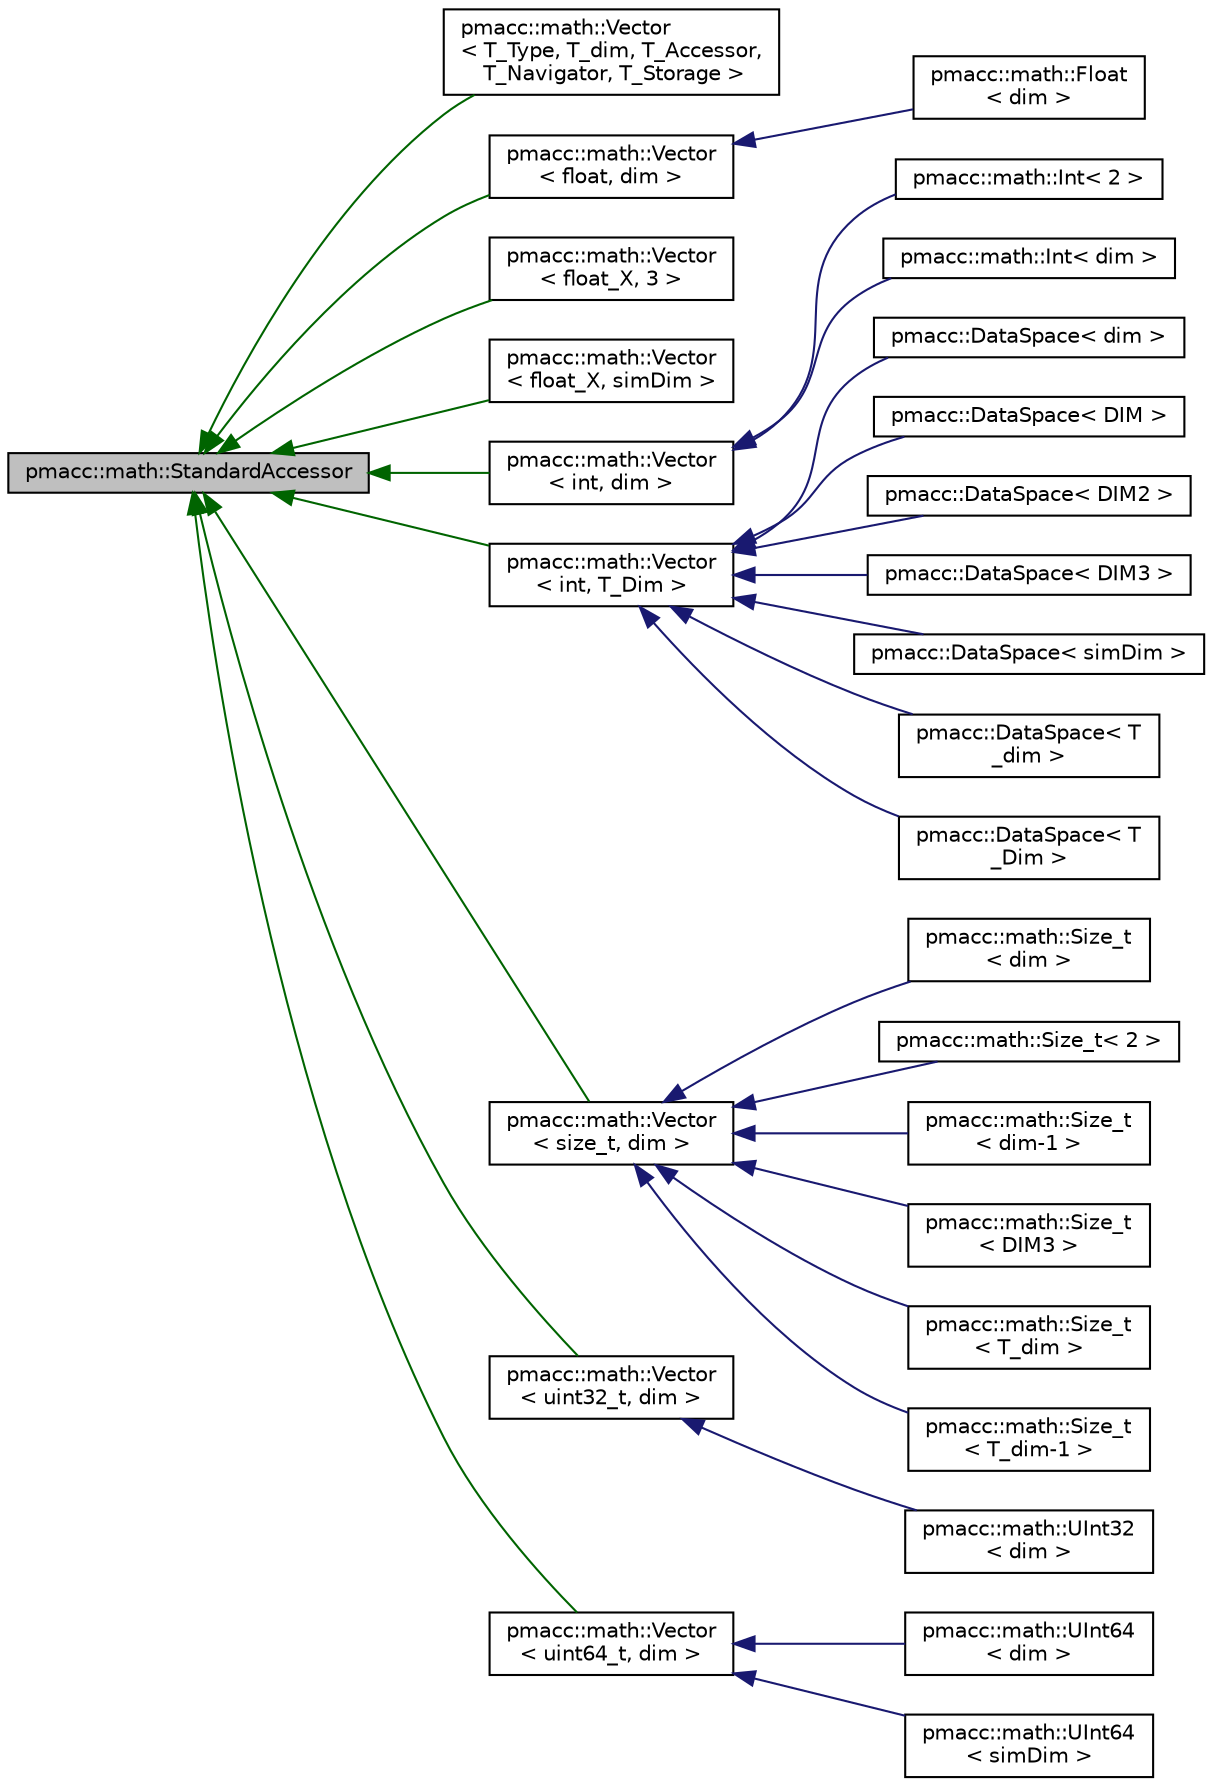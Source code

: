 digraph "pmacc::math::StandardAccessor"
{
 // LATEX_PDF_SIZE
  edge [fontname="Helvetica",fontsize="10",labelfontname="Helvetica",labelfontsize="10"];
  node [fontname="Helvetica",fontsize="10",shape=record];
  rankdir="LR";
  Node1 [label="pmacc::math::StandardAccessor",height=0.2,width=0.4,color="black", fillcolor="grey75", style="filled", fontcolor="black",tooltip=" "];
  Node1 -> Node2 [dir="back",color="darkgreen",fontsize="10",style="solid",fontname="Helvetica"];
  Node2 [label="pmacc::math::Vector\l\< T_Type, T_dim, T_Accessor,\l T_Navigator, T_Storage \>",height=0.2,width=0.4,color="black", fillcolor="white", style="filled",URL="$structpmacc_1_1math_1_1_vector.html",tooltip=" "];
  Node1 -> Node3 [dir="back",color="darkgreen",fontsize="10",style="solid",fontname="Helvetica"];
  Node3 [label="pmacc::math::Vector\l\< float, dim \>",height=0.2,width=0.4,color="black", fillcolor="white", style="filled",URL="$structpmacc_1_1math_1_1_vector.html",tooltip=" "];
  Node3 -> Node4 [dir="back",color="midnightblue",fontsize="10",style="solid",fontname="Helvetica"];
  Node4 [label="pmacc::math::Float\l\< dim \>",height=0.2,width=0.4,color="black", fillcolor="white", style="filled",URL="$structpmacc_1_1math_1_1_float.html",tooltip=" "];
  Node1 -> Node5 [dir="back",color="darkgreen",fontsize="10",style="solid",fontname="Helvetica"];
  Node5 [label="pmacc::math::Vector\l\< float_X, 3 \>",height=0.2,width=0.4,color="black", fillcolor="white", style="filled",URL="$structpmacc_1_1math_1_1_vector.html",tooltip=" "];
  Node1 -> Node6 [dir="back",color="darkgreen",fontsize="10",style="solid",fontname="Helvetica"];
  Node6 [label="pmacc::math::Vector\l\< float_X, simDim \>",height=0.2,width=0.4,color="black", fillcolor="white", style="filled",URL="$structpmacc_1_1math_1_1_vector.html",tooltip=" "];
  Node1 -> Node7 [dir="back",color="darkgreen",fontsize="10",style="solid",fontname="Helvetica"];
  Node7 [label="pmacc::math::Vector\l\< int, dim \>",height=0.2,width=0.4,color="black", fillcolor="white", style="filled",URL="$structpmacc_1_1math_1_1_vector.html",tooltip=" "];
  Node7 -> Node8 [dir="back",color="midnightblue",fontsize="10",style="solid",fontname="Helvetica"];
  Node8 [label="pmacc::math::Int\< 2 \>",height=0.2,width=0.4,color="black", fillcolor="white", style="filled",URL="$structpmacc_1_1math_1_1_int.html",tooltip=" "];
  Node7 -> Node9 [dir="back",color="midnightblue",fontsize="10",style="solid",fontname="Helvetica"];
  Node9 [label="pmacc::math::Int\< dim \>",height=0.2,width=0.4,color="black", fillcolor="white", style="filled",URL="$structpmacc_1_1math_1_1_int.html",tooltip=" "];
  Node1 -> Node10 [dir="back",color="darkgreen",fontsize="10",style="solid",fontname="Helvetica"];
  Node10 [label="pmacc::math::Vector\l\< int, T_Dim \>",height=0.2,width=0.4,color="black", fillcolor="white", style="filled",URL="$structpmacc_1_1math_1_1_vector.html",tooltip=" "];
  Node10 -> Node11 [dir="back",color="midnightblue",fontsize="10",style="solid",fontname="Helvetica"];
  Node11 [label="pmacc::DataSpace\< dim \>",height=0.2,width=0.4,color="black", fillcolor="white", style="filled",URL="$classpmacc_1_1_data_space.html",tooltip=" "];
  Node10 -> Node12 [dir="back",color="midnightblue",fontsize="10",style="solid",fontname="Helvetica"];
  Node12 [label="pmacc::DataSpace\< DIM \>",height=0.2,width=0.4,color="black", fillcolor="white", style="filled",URL="$classpmacc_1_1_data_space.html",tooltip=" "];
  Node10 -> Node13 [dir="back",color="midnightblue",fontsize="10",style="solid",fontname="Helvetica"];
  Node13 [label="pmacc::DataSpace\< DIM2 \>",height=0.2,width=0.4,color="black", fillcolor="white", style="filled",URL="$classpmacc_1_1_data_space.html",tooltip=" "];
  Node10 -> Node14 [dir="back",color="midnightblue",fontsize="10",style="solid",fontname="Helvetica"];
  Node14 [label="pmacc::DataSpace\< DIM3 \>",height=0.2,width=0.4,color="black", fillcolor="white", style="filled",URL="$classpmacc_1_1_data_space.html",tooltip=" "];
  Node10 -> Node15 [dir="back",color="midnightblue",fontsize="10",style="solid",fontname="Helvetica"];
  Node15 [label="pmacc::DataSpace\< simDim \>",height=0.2,width=0.4,color="black", fillcolor="white", style="filled",URL="$classpmacc_1_1_data_space.html",tooltip=" "];
  Node10 -> Node16 [dir="back",color="midnightblue",fontsize="10",style="solid",fontname="Helvetica"];
  Node16 [label="pmacc::DataSpace\< T\l_dim \>",height=0.2,width=0.4,color="black", fillcolor="white", style="filled",URL="$classpmacc_1_1_data_space.html",tooltip=" "];
  Node10 -> Node17 [dir="back",color="midnightblue",fontsize="10",style="solid",fontname="Helvetica"];
  Node17 [label="pmacc::DataSpace\< T\l_Dim \>",height=0.2,width=0.4,color="black", fillcolor="white", style="filled",URL="$classpmacc_1_1_data_space.html",tooltip="A T_Dim-dimensional data space."];
  Node1 -> Node18 [dir="back",color="darkgreen",fontsize="10",style="solid",fontname="Helvetica"];
  Node18 [label="pmacc::math::Vector\l\< size_t, dim \>",height=0.2,width=0.4,color="black", fillcolor="white", style="filled",URL="$structpmacc_1_1math_1_1_vector.html",tooltip=" "];
  Node18 -> Node19 [dir="back",color="midnightblue",fontsize="10",style="solid",fontname="Helvetica"];
  Node19 [label="pmacc::math::Size_t\l\< dim \>",height=0.2,width=0.4,color="black", fillcolor="white", style="filled",URL="$structpmacc_1_1math_1_1_size__t.html",tooltip=" "];
  Node18 -> Node20 [dir="back",color="midnightblue",fontsize="10",style="solid",fontname="Helvetica"];
  Node20 [label="pmacc::math::Size_t\< 2 \>",height=0.2,width=0.4,color="black", fillcolor="white", style="filled",URL="$structpmacc_1_1math_1_1_size__t.html",tooltip=" "];
  Node18 -> Node21 [dir="back",color="midnightblue",fontsize="10",style="solid",fontname="Helvetica"];
  Node21 [label="pmacc::math::Size_t\l\< dim-1 \>",height=0.2,width=0.4,color="black", fillcolor="white", style="filled",URL="$structpmacc_1_1math_1_1_size__t.html",tooltip=" "];
  Node18 -> Node22 [dir="back",color="midnightblue",fontsize="10",style="solid",fontname="Helvetica"];
  Node22 [label="pmacc::math::Size_t\l\< DIM3 \>",height=0.2,width=0.4,color="black", fillcolor="white", style="filled",URL="$structpmacc_1_1math_1_1_size__t.html",tooltip=" "];
  Node18 -> Node23 [dir="back",color="midnightblue",fontsize="10",style="solid",fontname="Helvetica"];
  Node23 [label="pmacc::math::Size_t\l\< T_dim \>",height=0.2,width=0.4,color="black", fillcolor="white", style="filled",URL="$structpmacc_1_1math_1_1_size__t.html",tooltip=" "];
  Node18 -> Node24 [dir="back",color="midnightblue",fontsize="10",style="solid",fontname="Helvetica"];
  Node24 [label="pmacc::math::Size_t\l\< T_dim-1 \>",height=0.2,width=0.4,color="black", fillcolor="white", style="filled",URL="$structpmacc_1_1math_1_1_size__t.html",tooltip=" "];
  Node1 -> Node25 [dir="back",color="darkgreen",fontsize="10",style="solid",fontname="Helvetica"];
  Node25 [label="pmacc::math::Vector\l\< uint32_t, dim \>",height=0.2,width=0.4,color="black", fillcolor="white", style="filled",URL="$structpmacc_1_1math_1_1_vector.html",tooltip=" "];
  Node25 -> Node26 [dir="back",color="midnightblue",fontsize="10",style="solid",fontname="Helvetica"];
  Node26 [label="pmacc::math::UInt32\l\< dim \>",height=0.2,width=0.4,color="black", fillcolor="white", style="filled",URL="$structpmacc_1_1math_1_1_u_int32.html",tooltip=" "];
  Node1 -> Node27 [dir="back",color="darkgreen",fontsize="10",style="solid",fontname="Helvetica"];
  Node27 [label="pmacc::math::Vector\l\< uint64_t, dim \>",height=0.2,width=0.4,color="black", fillcolor="white", style="filled",URL="$structpmacc_1_1math_1_1_vector.html",tooltip=" "];
  Node27 -> Node28 [dir="back",color="midnightblue",fontsize="10",style="solid",fontname="Helvetica"];
  Node28 [label="pmacc::math::UInt64\l\< dim \>",height=0.2,width=0.4,color="black", fillcolor="white", style="filled",URL="$structpmacc_1_1math_1_1_u_int64.html",tooltip=" "];
  Node27 -> Node29 [dir="back",color="midnightblue",fontsize="10",style="solid",fontname="Helvetica"];
  Node29 [label="pmacc::math::UInt64\l\< simDim \>",height=0.2,width=0.4,color="black", fillcolor="white", style="filled",URL="$structpmacc_1_1math_1_1_u_int64.html",tooltip=" "];
}
